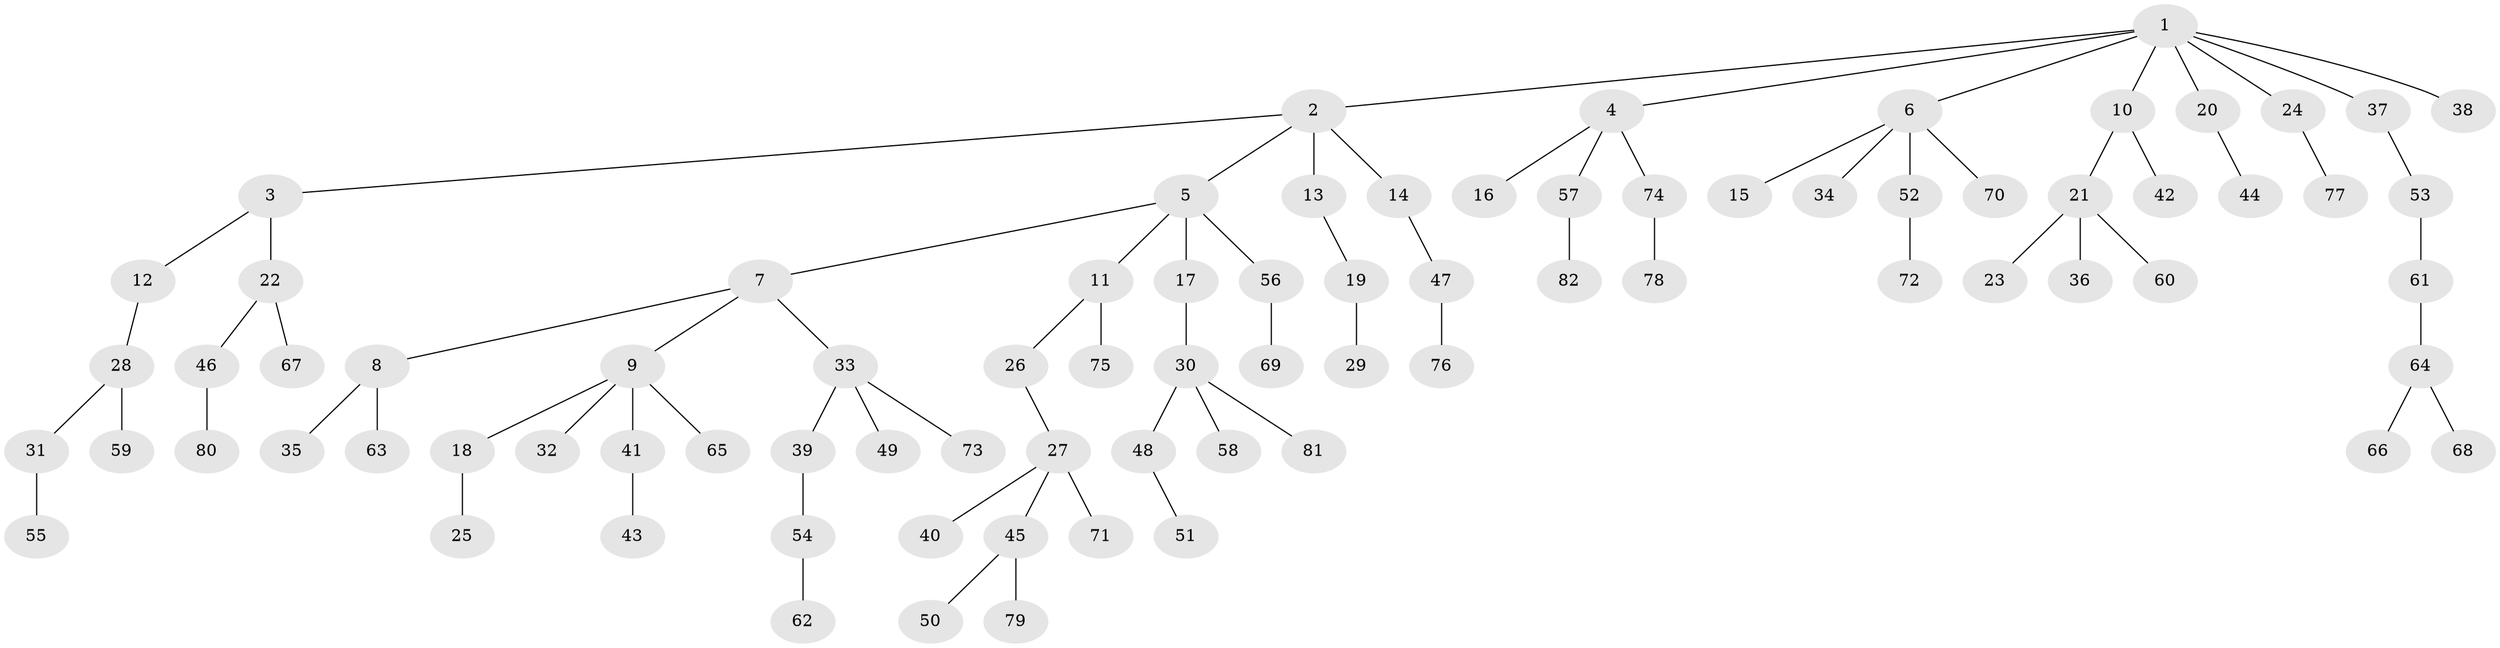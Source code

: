 // coarse degree distribution, {8: 0.01694915254237288, 6: 0.03389830508474576, 4: 0.05084745762711865, 5: 0.05084745762711865, 2: 0.1864406779661017, 1: 0.5932203389830508, 3: 0.06779661016949153}
// Generated by graph-tools (version 1.1) at 2025/24/03/03/25 07:24:08]
// undirected, 82 vertices, 81 edges
graph export_dot {
graph [start="1"]
  node [color=gray90,style=filled];
  1;
  2;
  3;
  4;
  5;
  6;
  7;
  8;
  9;
  10;
  11;
  12;
  13;
  14;
  15;
  16;
  17;
  18;
  19;
  20;
  21;
  22;
  23;
  24;
  25;
  26;
  27;
  28;
  29;
  30;
  31;
  32;
  33;
  34;
  35;
  36;
  37;
  38;
  39;
  40;
  41;
  42;
  43;
  44;
  45;
  46;
  47;
  48;
  49;
  50;
  51;
  52;
  53;
  54;
  55;
  56;
  57;
  58;
  59;
  60;
  61;
  62;
  63;
  64;
  65;
  66;
  67;
  68;
  69;
  70;
  71;
  72;
  73;
  74;
  75;
  76;
  77;
  78;
  79;
  80;
  81;
  82;
  1 -- 2;
  1 -- 4;
  1 -- 6;
  1 -- 10;
  1 -- 20;
  1 -- 24;
  1 -- 37;
  1 -- 38;
  2 -- 3;
  2 -- 5;
  2 -- 13;
  2 -- 14;
  3 -- 12;
  3 -- 22;
  4 -- 16;
  4 -- 57;
  4 -- 74;
  5 -- 7;
  5 -- 11;
  5 -- 17;
  5 -- 56;
  6 -- 15;
  6 -- 34;
  6 -- 52;
  6 -- 70;
  7 -- 8;
  7 -- 9;
  7 -- 33;
  8 -- 35;
  8 -- 63;
  9 -- 18;
  9 -- 32;
  9 -- 41;
  9 -- 65;
  10 -- 21;
  10 -- 42;
  11 -- 26;
  11 -- 75;
  12 -- 28;
  13 -- 19;
  14 -- 47;
  17 -- 30;
  18 -- 25;
  19 -- 29;
  20 -- 44;
  21 -- 23;
  21 -- 36;
  21 -- 60;
  22 -- 46;
  22 -- 67;
  24 -- 77;
  26 -- 27;
  27 -- 40;
  27 -- 45;
  27 -- 71;
  28 -- 31;
  28 -- 59;
  30 -- 48;
  30 -- 58;
  30 -- 81;
  31 -- 55;
  33 -- 39;
  33 -- 49;
  33 -- 73;
  37 -- 53;
  39 -- 54;
  41 -- 43;
  45 -- 50;
  45 -- 79;
  46 -- 80;
  47 -- 76;
  48 -- 51;
  52 -- 72;
  53 -- 61;
  54 -- 62;
  56 -- 69;
  57 -- 82;
  61 -- 64;
  64 -- 66;
  64 -- 68;
  74 -- 78;
}
